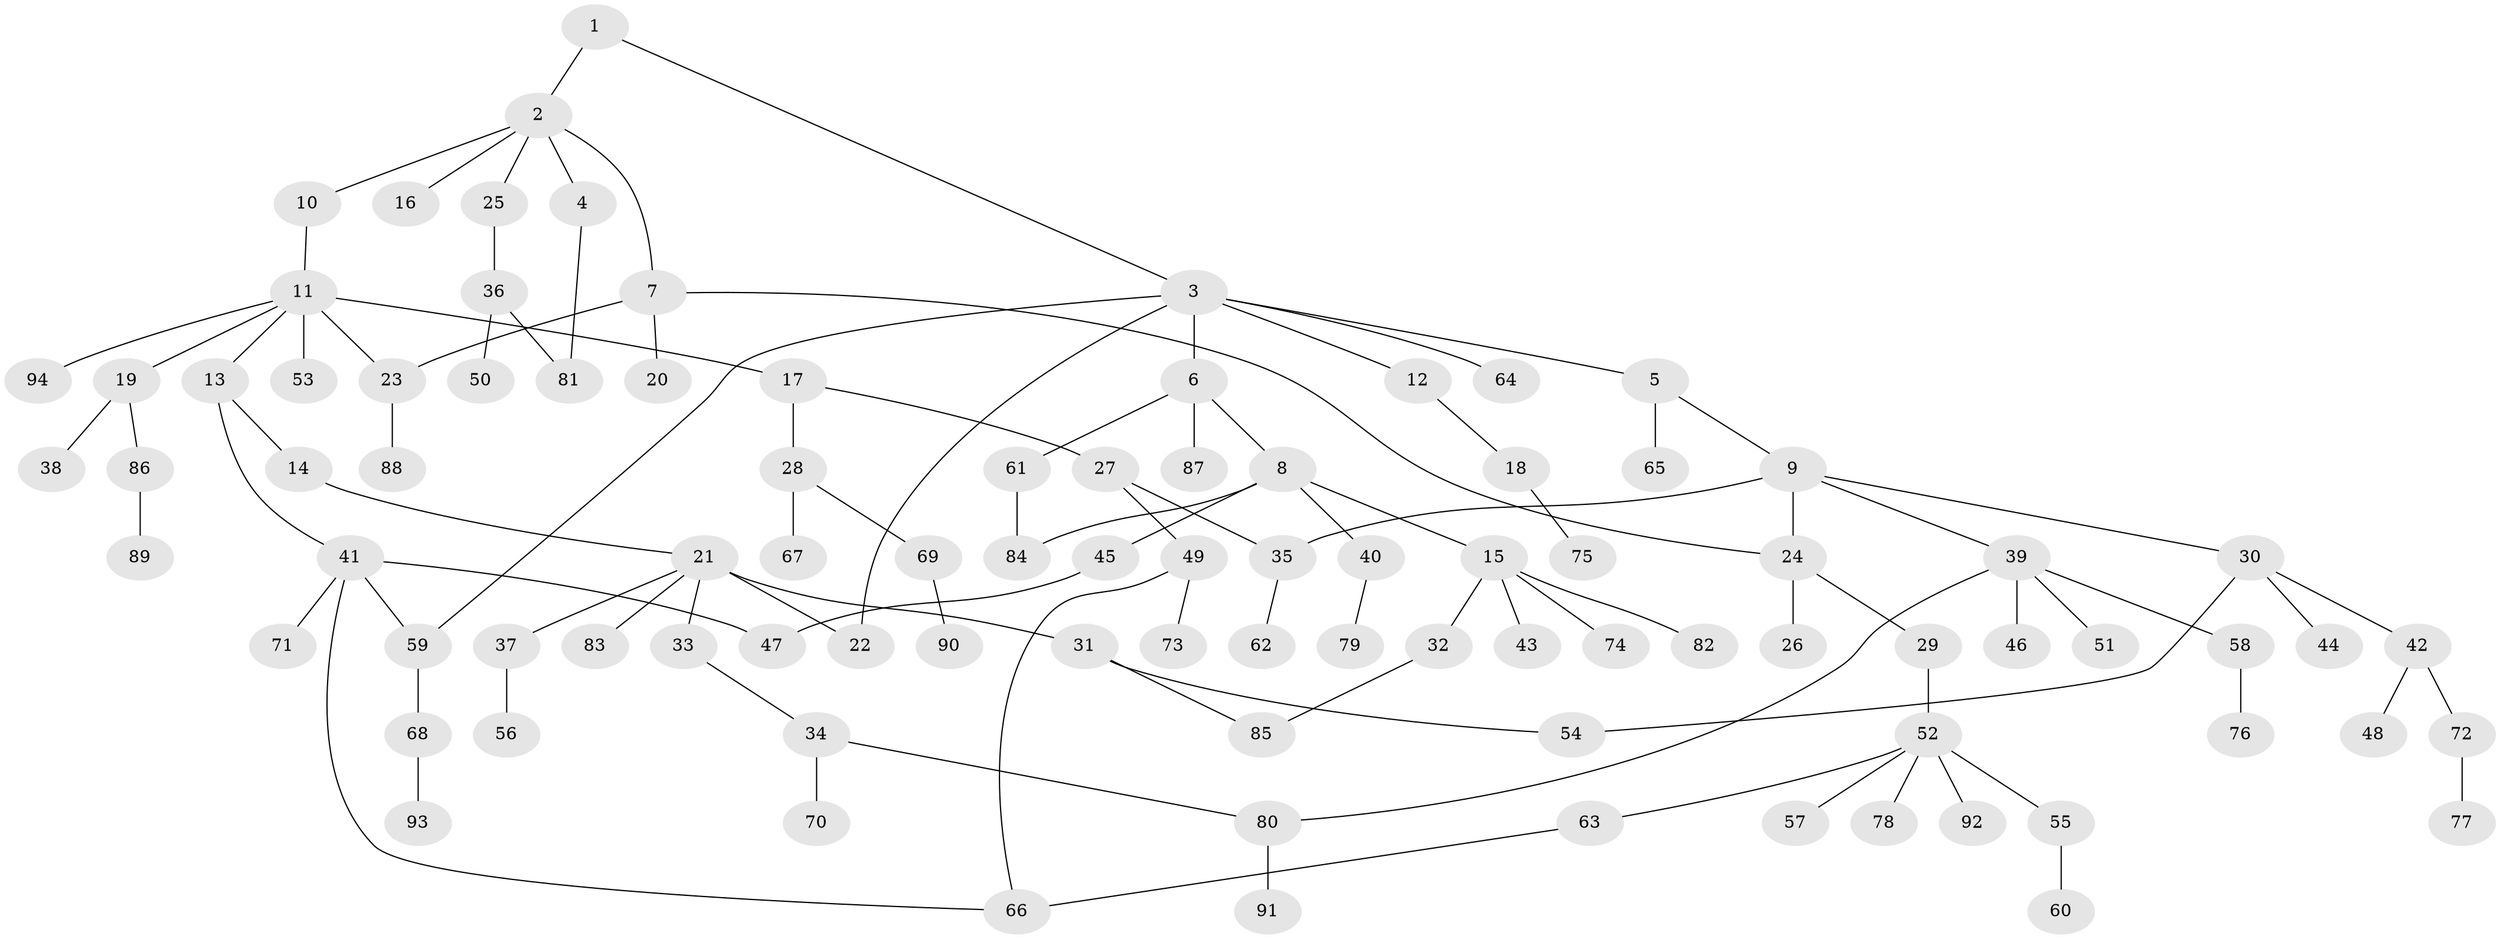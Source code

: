 // Generated by graph-tools (version 1.1) at 2025/25/03/09/25 03:25:29]
// undirected, 94 vertices, 106 edges
graph export_dot {
graph [start="1"]
  node [color=gray90,style=filled];
  1;
  2;
  3;
  4;
  5;
  6;
  7;
  8;
  9;
  10;
  11;
  12;
  13;
  14;
  15;
  16;
  17;
  18;
  19;
  20;
  21;
  22;
  23;
  24;
  25;
  26;
  27;
  28;
  29;
  30;
  31;
  32;
  33;
  34;
  35;
  36;
  37;
  38;
  39;
  40;
  41;
  42;
  43;
  44;
  45;
  46;
  47;
  48;
  49;
  50;
  51;
  52;
  53;
  54;
  55;
  56;
  57;
  58;
  59;
  60;
  61;
  62;
  63;
  64;
  65;
  66;
  67;
  68;
  69;
  70;
  71;
  72;
  73;
  74;
  75;
  76;
  77;
  78;
  79;
  80;
  81;
  82;
  83;
  84;
  85;
  86;
  87;
  88;
  89;
  90;
  91;
  92;
  93;
  94;
  1 -- 2;
  1 -- 3;
  2 -- 4;
  2 -- 7;
  2 -- 10;
  2 -- 16;
  2 -- 25;
  3 -- 5;
  3 -- 6;
  3 -- 12;
  3 -- 22;
  3 -- 64;
  3 -- 59;
  4 -- 81;
  5 -- 9;
  5 -- 65;
  6 -- 8;
  6 -- 61;
  6 -- 87;
  7 -- 20;
  7 -- 24;
  7 -- 23;
  8 -- 15;
  8 -- 40;
  8 -- 45;
  8 -- 84;
  9 -- 30;
  9 -- 35;
  9 -- 39;
  9 -- 24;
  10 -- 11;
  11 -- 13;
  11 -- 17;
  11 -- 19;
  11 -- 23;
  11 -- 53;
  11 -- 94;
  12 -- 18;
  13 -- 14;
  13 -- 41;
  14 -- 21;
  15 -- 32;
  15 -- 43;
  15 -- 74;
  15 -- 82;
  17 -- 27;
  17 -- 28;
  18 -- 75;
  19 -- 38;
  19 -- 86;
  21 -- 31;
  21 -- 33;
  21 -- 37;
  21 -- 83;
  21 -- 22;
  23 -- 88;
  24 -- 26;
  24 -- 29;
  25 -- 36;
  27 -- 49;
  27 -- 35;
  28 -- 67;
  28 -- 69;
  29 -- 52;
  30 -- 42;
  30 -- 44;
  30 -- 54;
  31 -- 85;
  31 -- 54;
  32 -- 85;
  33 -- 34;
  34 -- 70;
  34 -- 80;
  35 -- 62;
  36 -- 50;
  36 -- 81;
  37 -- 56;
  39 -- 46;
  39 -- 51;
  39 -- 58;
  39 -- 80;
  40 -- 79;
  41 -- 59;
  41 -- 71;
  41 -- 47;
  41 -- 66;
  42 -- 48;
  42 -- 72;
  45 -- 47;
  49 -- 73;
  49 -- 66;
  52 -- 55;
  52 -- 57;
  52 -- 63;
  52 -- 78;
  52 -- 92;
  55 -- 60;
  58 -- 76;
  59 -- 68;
  61 -- 84;
  63 -- 66;
  68 -- 93;
  69 -- 90;
  72 -- 77;
  80 -- 91;
  86 -- 89;
}
